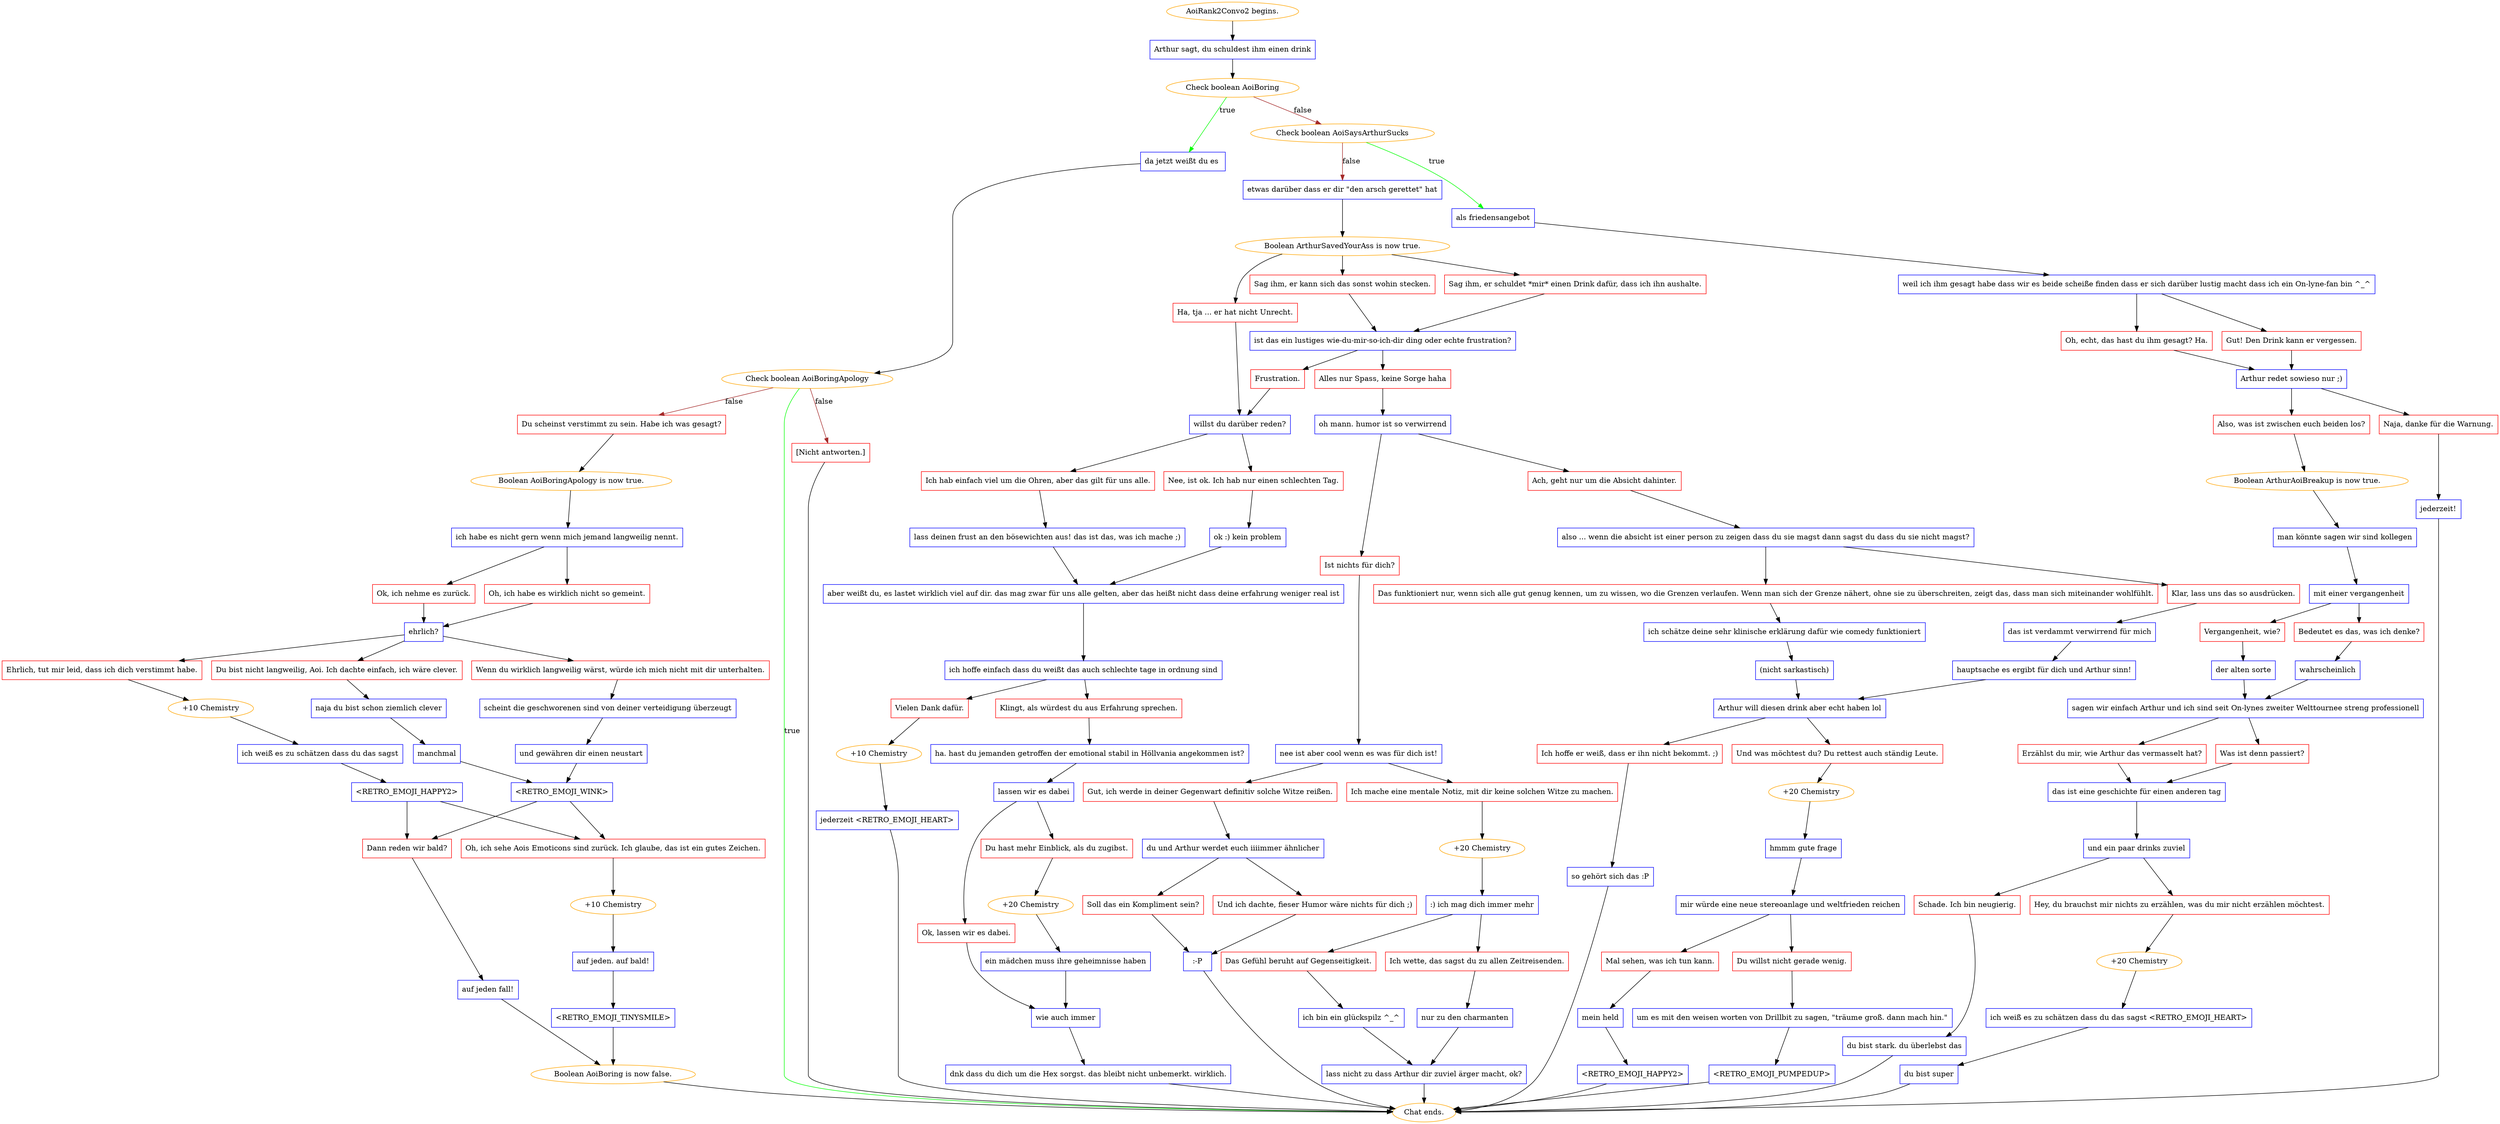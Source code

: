 digraph {
	"AoiRank2Convo2 begins." [color=orange];
		"AoiRank2Convo2 begins." -> j511137887;
	j511137887 [label="Arthur sagt, du schuldest ihm einen drink",shape=box,color=blue];
		j511137887 -> j1813516089;
	j1813516089 [label="Check boolean AoiBoring",color=orange];
		j1813516089 -> j587312067 [label=true,color=green];
		j1813516089 -> j465871379 [label=false,color=brown];
	j587312067 [label="da jetzt weißt du es ",shape=box,color=blue];
		j587312067 -> j2848214661;
	j465871379 [label="Check boolean AoiSaysArthurSucks",color=orange];
		j465871379 -> j2232178558 [label=true,color=green];
		j465871379 -> j2001855947 [label=false,color=brown];
	j2848214661 [label="Check boolean AoiBoringApology",color=orange];
		j2848214661 -> "Chat ends." [label=true,color=green];
		j2848214661 -> j4142216195 [label=false,color=brown];
		j2848214661 -> j3266056868 [label=false,color=brown];
	j2232178558 [label="als friedensangebot",shape=box,color=blue];
		j2232178558 -> j1765560630;
	j2001855947 [label="etwas darüber dass er dir \"den arsch gerettet\" hat",shape=box,color=blue];
		j2001855947 -> j181488844;
	"Chat ends." [color=orange];
	j4142216195 [label="Du scheinst verstimmt zu sein. Habe ich was gesagt?",shape=box,color=red];
		j4142216195 -> j2617108796;
	j3266056868 [label="[Nicht antworten.]",shape=box,color=red];
		j3266056868 -> "Chat ends.";
	j1765560630 [label="weil ich ihm gesagt habe dass wir es beide scheiße finden dass er sich darüber lustig macht dass ich ein On-lyne-fan bin ^_^",shape=box,color=blue];
		j1765560630 -> j2372471613;
		j1765560630 -> j1050525368;
	j181488844 [label="Boolean ArthurSavedYourAss is now true.",color=orange];
		j181488844 -> j519141119;
		j181488844 -> j1975888931;
		j181488844 -> j340492260;
	j2617108796 [label="Boolean AoiBoringApology is now true.",color=orange];
		j2617108796 -> j444583047;
	j2372471613 [label="Gut! Den Drink kann er vergessen.",shape=box,color=red];
		j2372471613 -> j2698664241;
	j1050525368 [label="Oh, echt, das hast du ihm gesagt? Ha.",shape=box,color=red];
		j1050525368 -> j2698664241;
	j519141119 [label="Ha, tja ... er hat nicht Unrecht.",shape=box,color=red];
		j519141119 -> j1182177167;
	j1975888931 [label="Sag ihm, er kann sich das sonst wohin stecken.",shape=box,color=red];
		j1975888931 -> j3999270129;
	j340492260 [label="Sag ihm, er schuldet *mir* einen Drink dafür, dass ich ihn aushalte.",shape=box,color=red];
		j340492260 -> j3999270129;
	j444583047 [label="ich habe es nicht gern wenn mich jemand langweilig nennt.",shape=box,color=blue];
		j444583047 -> j2523559580;
		j444583047 -> j1542588894;
	j2698664241 [label="Arthur redet sowieso nur ;)",shape=box,color=blue];
		j2698664241 -> j4194862164;
		j2698664241 -> j3959205278;
	j1182177167 [label="willst du darüber reden?",shape=box,color=blue];
		j1182177167 -> j2863242966;
		j1182177167 -> j872601419;
	j3999270129 [label="ist das ein lustiges wie-du-mir-so-ich-dir ding oder echte frustration?",shape=box,color=blue];
		j3999270129 -> j2796710936;
		j3999270129 -> j1656794101;
	j2523559580 [label="Oh, ich habe es wirklich nicht so gemeint.",shape=box,color=red];
		j2523559580 -> j1593841634;
	j1542588894 [label="Ok, ich nehme es zurück.",shape=box,color=red];
		j1542588894 -> j1593841634;
	j4194862164 [label="Naja, danke für die Warnung.",shape=box,color=red];
		j4194862164 -> j545404550;
	j3959205278 [label="Also, was ist zwischen euch beiden los?",shape=box,color=red];
		j3959205278 -> j465698694;
	j2863242966 [label="Nee, ist ok. Ich hab nur einen schlechten Tag.",shape=box,color=red];
		j2863242966 -> j3566967376;
	j872601419 [label="Ich hab einfach viel um die Ohren, aber das gilt für uns alle.",shape=box,color=red];
		j872601419 -> j1086772245;
	j2796710936 [label="Frustration.",shape=box,color=red];
		j2796710936 -> j1182177167;
	j1656794101 [label="Alles nur Spass, keine Sorge haha",shape=box,color=red];
		j1656794101 -> j1507109888;
	j1593841634 [label="ehrlich?",shape=box,color=blue];
		j1593841634 -> j3281696708;
		j1593841634 -> j2738453353;
		j1593841634 -> j2988781677;
	j545404550 [label="jederzeit!",shape=box,color=blue];
		j545404550 -> "Chat ends.";
	j465698694 [label="Boolean ArthurAoiBreakup is now true.",color=orange];
		j465698694 -> j3774179576;
	j3566967376 [label="ok :) kein problem",shape=box,color=blue];
		j3566967376 -> j1587745031;
	j1086772245 [label="lass deinen frust an den bösewichten aus! das ist das, was ich mache ;)",shape=box,color=blue];
		j1086772245 -> j1587745031;
	j1507109888 [label="oh mann. humor ist so verwirrend",shape=box,color=blue];
		j1507109888 -> j1449888094;
		j1507109888 -> j3882829535;
	j3281696708 [label="Ehrlich, tut mir leid, dass ich dich verstimmt habe.",shape=box,color=red];
		j3281696708 -> j1469615528;
	j2738453353 [label="Du bist nicht langweilig, Aoi. Ich dachte einfach, ich wäre clever.",shape=box,color=red];
		j2738453353 -> j2306477849;
	j2988781677 [label="Wenn du wirklich langweilig wärst, würde ich mich nicht mit dir unterhalten.",shape=box,color=red];
		j2988781677 -> j1014552923;
	j3774179576 [label="man könnte sagen wir sind kollegen",shape=box,color=blue];
		j3774179576 -> j2980221912;
	j1587745031 [label="aber weißt du, es lastet wirklich viel auf dir. das mag zwar für uns alle gelten, aber das heißt nicht dass deine erfahrung weniger real ist",shape=box,color=blue];
		j1587745031 -> j3884775069;
	j1449888094 [label="Ist nichts für dich?",shape=box,color=red];
		j1449888094 -> j2011817745;
	j3882829535 [label="Ach, geht nur um die Absicht dahinter.",shape=box,color=red];
		j3882829535 -> j1470586635;
	j1469615528 [label="+10 Chemistry",color=orange];
		j1469615528 -> j517817693;
	j2306477849 [label="naja du bist schon ziemlich clever",shape=box,color=blue];
		j2306477849 -> j2762654650;
	j1014552923 [label="scheint die geschworenen sind von deiner verteidigung überzeugt",shape=box,color=blue];
		j1014552923 -> j4097477919;
	j2980221912 [label="mit einer vergangenheit",shape=box,color=blue];
		j2980221912 -> j2242965139;
		j2980221912 -> j553393029;
	j3884775069 [label="ich hoffe einfach dass du weißt das auch schlechte tage in ordnung sind",shape=box,color=blue];
		j3884775069 -> j228729637;
		j3884775069 -> j1074858140;
	j2011817745 [label="nee ist aber cool wenn es was für dich ist!",shape=box,color=blue];
		j2011817745 -> j170769970;
		j2011817745 -> j501665617;
	j1470586635 [label="also ... wenn die absicht ist einer person zu zeigen dass du sie magst dann sagst du dass du sie nicht magst?",shape=box,color=blue];
		j1470586635 -> j3393158985;
		j1470586635 -> j4115613693;
	j517817693 [label="ich weiß es zu schätzen dass du das sagst",shape=box,color=blue];
		j517817693 -> j915643679;
	j2762654650 [label="manchmal",shape=box,color=blue];
		j2762654650 -> j242158032;
	j4097477919 [label="und gewähren dir einen neustart",shape=box,color=blue];
		j4097477919 -> j242158032;
	j2242965139 [label="Bedeutet es das, was ich denke?",shape=box,color=red];
		j2242965139 -> j3046695693;
	j553393029 [label="Vergangenheit, wie?",shape=box,color=red];
		j553393029 -> j1348190264;
	j228729637 [label="Vielen Dank dafür.",shape=box,color=red];
		j228729637 -> j830766103;
	j1074858140 [label="Klingt, als würdest du aus Erfahrung sprechen.",shape=box,color=red];
		j1074858140 -> j1959955599;
	j170769970 [label="Ich mache eine mentale Notiz, mit dir keine solchen Witze zu machen.",shape=box,color=red];
		j170769970 -> j2009663838;
	j501665617 [label="Gut, ich werde in deiner Gegenwart definitiv solche Witze reißen.",shape=box,color=red];
		j501665617 -> j3690661547;
	j3393158985 [label="Das funktioniert nur, wenn sich alle gut genug kennen, um zu wissen, wo die Grenzen verlaufen. Wenn man sich der Grenze nähert, ohne sie zu überschreiten, zeigt das, dass man sich miteinander wohlfühlt.",shape=box,color=red];
		j3393158985 -> j1800792440;
	j4115613693 [label="Klar, lass uns das so ausdrücken.",shape=box,color=red];
		j4115613693 -> j1389029794;
	j915643679 [label="<RETRO_EMOJI_HAPPY2>",shape=box,color=blue];
		j915643679 -> j492204553;
		j915643679 -> j1948035672;
	j242158032 [label="<RETRO_EMOJI_WINK>",shape=box,color=blue];
		j242158032 -> j492204553;
		j242158032 -> j1948035672;
	j3046695693 [label="wahrscheinlich",shape=box,color=blue];
		j3046695693 -> j3439976797;
	j1348190264 [label="der alten sorte",shape=box,color=blue];
		j1348190264 -> j3439976797;
	j830766103 [label="+10 Chemistry",color=orange];
		j830766103 -> j1625741405;
	j1959955599 [label="ha. hast du jemanden getroffen der emotional stabil in Höllvania angekommen ist?",shape=box,color=blue];
		j1959955599 -> j617233045;
	j2009663838 [label="+20 Chemistry",color=orange];
		j2009663838 -> j3600728521;
	j3690661547 [label="du und Arthur werdet euch iiiimmer ähnlicher",shape=box,color=blue];
		j3690661547 -> j3699193807;
		j3690661547 -> j1419485566;
	j1800792440 [label="ich schätze deine sehr klinische erklärung dafür wie comedy funktioniert",shape=box,color=blue];
		j1800792440 -> j2071501294;
	j1389029794 [label="das ist verdammt verwirrend für mich",shape=box,color=blue];
		j1389029794 -> j997443062;
	j492204553 [label="Dann reden wir bald?",shape=box,color=red];
		j492204553 -> j3386085443;
	j1948035672 [label="Oh, ich sehe Aois Emoticons sind zurück. Ich glaube, das ist ein gutes Zeichen.",shape=box,color=red];
		j1948035672 -> j3188318886;
	j3439976797 [label="sagen wir einfach Arthur und ich sind seit On-lynes zweiter Welttournee streng professionell",shape=box,color=blue];
		j3439976797 -> j3003486830;
		j3439976797 -> j1263325558;
	j1625741405 [label="jederzeit <RETRO_EMOJI_HEART>",shape=box,color=blue];
		j1625741405 -> "Chat ends.";
	j617233045 [label="lassen wir es dabei",shape=box,color=blue];
		j617233045 -> j1534901426;
		j617233045 -> j979887232;
	j3600728521 [label=":) ich mag dich immer mehr",shape=box,color=blue];
		j3600728521 -> j1423667469;
		j3600728521 -> j2852204441;
	j3699193807 [label="Soll das ein Kompliment sein?",shape=box,color=red];
		j3699193807 -> j3282717222;
	j1419485566 [label="Und ich dachte, fieser Humor wäre nichts für dich ;)",shape=box,color=red];
		j1419485566 -> j3282717222;
	j2071501294 [label="(nicht sarkastisch)",shape=box,color=blue];
		j2071501294 -> j2061882046;
	j997443062 [label="hauptsache es ergibt für dich und Arthur sinn!",shape=box,color=blue];
		j997443062 -> j2061882046;
	j3386085443 [label="auf jeden fall!",shape=box,color=blue];
		j3386085443 -> j1984221796;
	j3188318886 [label="+10 Chemistry",color=orange];
		j3188318886 -> j636485769;
	j3003486830 [label="Was ist denn passiert?",shape=box,color=red];
		j3003486830 -> j3216032255;
	j1263325558 [label="Erzählst du mir, wie Arthur das vermasselt hat?",shape=box,color=red];
		j1263325558 -> j3216032255;
	j1534901426 [label="Du hast mehr Einblick, als du zugibst.",shape=box,color=red];
		j1534901426 -> j4011685966;
	j979887232 [label="Ok, lassen wir es dabei.",shape=box,color=red];
		j979887232 -> j2406364603;
	j1423667469 [label="Das Gefühl beruht auf Gegenseitigkeit.",shape=box,color=red];
		j1423667469 -> j3263957258;
	j2852204441 [label="Ich wette, das sagst du zu allen Zeitreisenden.",shape=box,color=red];
		j2852204441 -> j2205488159;
	j3282717222 [label=":-P",shape=box,color=blue];
		j3282717222 -> "Chat ends.";
	j2061882046 [label="Arthur will diesen drink aber echt haben lol",shape=box,color=blue];
		j2061882046 -> j1743050146;
		j2061882046 -> j1012641911;
	j1984221796 [label="Boolean AoiBoring is now false.",color=orange];
		j1984221796 -> "Chat ends.";
	j636485769 [label="auf jeden. auf bald!",shape=box,color=blue];
		j636485769 -> j3248434141;
	j3216032255 [label="das ist eine geschichte für einen anderen tag",shape=box,color=blue];
		j3216032255 -> j316835973;
	j4011685966 [label="+20 Chemistry",color=orange];
		j4011685966 -> j2959333500;
	j2406364603 [label="wie auch immer",shape=box,color=blue];
		j2406364603 -> j2282993748;
	j3263957258 [label="ich bin ein glückspilz ^_^",shape=box,color=blue];
		j3263957258 -> j1517545563;
	j2205488159 [label="nur zu den charmanten",shape=box,color=blue];
		j2205488159 -> j1517545563;
	j1743050146 [label="Ich hoffe er weiß, dass er ihn nicht bekommt. ;)",shape=box,color=red];
		j1743050146 -> j259298756;
	j1012641911 [label="Und was möchtest du? Du rettest auch ständig Leute.",shape=box,color=red];
		j1012641911 -> j1165297360;
	j3248434141 [label="<RETRO_EMOJI_TINYSMILE>",shape=box,color=blue];
		j3248434141 -> j1984221796;
	j316835973 [label="und ein paar drinks zuviel",shape=box,color=blue];
		j316835973 -> j3432059916;
		j316835973 -> j1072660975;
	j2959333500 [label="ein mädchen muss ihre geheimnisse haben",shape=box,color=blue];
		j2959333500 -> j2406364603;
	j2282993748 [label="dnk dass du dich um die Hex sorgst. das bleibt nicht unbemerkt. wirklich.",shape=box,color=blue];
		j2282993748 -> "Chat ends.";
	j1517545563 [label="lass nicht zu dass Arthur dir zuviel ärger macht, ok?",shape=box,color=blue];
		j1517545563 -> "Chat ends.";
	j259298756 [label="so gehört sich das :P",shape=box,color=blue];
		j259298756 -> "Chat ends.";
	j1165297360 [label="+20 Chemistry",color=orange];
		j1165297360 -> j4163980086;
	j3432059916 [label="Hey, du brauchst mir nichts zu erzählen, was du mir nicht erzählen möchtest.",shape=box,color=red];
		j3432059916 -> j967707729;
	j1072660975 [label="Schade. Ich bin neugierig.",shape=box,color=red];
		j1072660975 -> j3013543085;
	j4163980086 [label="hmmm gute frage",shape=box,color=blue];
		j4163980086 -> j61942308;
	j967707729 [label="+20 Chemistry",color=orange];
		j967707729 -> j2520406108;
	j3013543085 [label="du bist stark. du überlebst das",shape=box,color=blue];
		j3013543085 -> "Chat ends.";
	j61942308 [label="mir würde eine neue stereoanlage und weltfrieden reichen",shape=box,color=blue];
		j61942308 -> j4267917633;
		j61942308 -> j92024284;
	j2520406108 [label="ich weiß es zu schätzen dass du das sagst <RETRO_EMOJI_HEART>",shape=box,color=blue];
		j2520406108 -> j1621977878;
	j4267917633 [label="Mal sehen, was ich tun kann.",shape=box,color=red];
		j4267917633 -> j3700244967;
	j92024284 [label="Du willst nicht gerade wenig.",shape=box,color=red];
		j92024284 -> j718194141;
	j1621977878 [label="du bist super",shape=box,color=blue];
		j1621977878 -> "Chat ends.";
	j3700244967 [label="mein held",shape=box,color=blue];
		j3700244967 -> j2682020255;
	j718194141 [label="um es mit den weisen worten von Drillbit zu sagen, \"träume groß. dann mach hin.\"",shape=box,color=blue];
		j718194141 -> j2705132100;
	j2682020255 [label="<RETRO_EMOJI_HAPPY2>",shape=box,color=blue];
		j2682020255 -> "Chat ends.";
	j2705132100 [label="<RETRO_EMOJI_PUMPEDUP>",shape=box,color=blue];
		j2705132100 -> "Chat ends.";
}